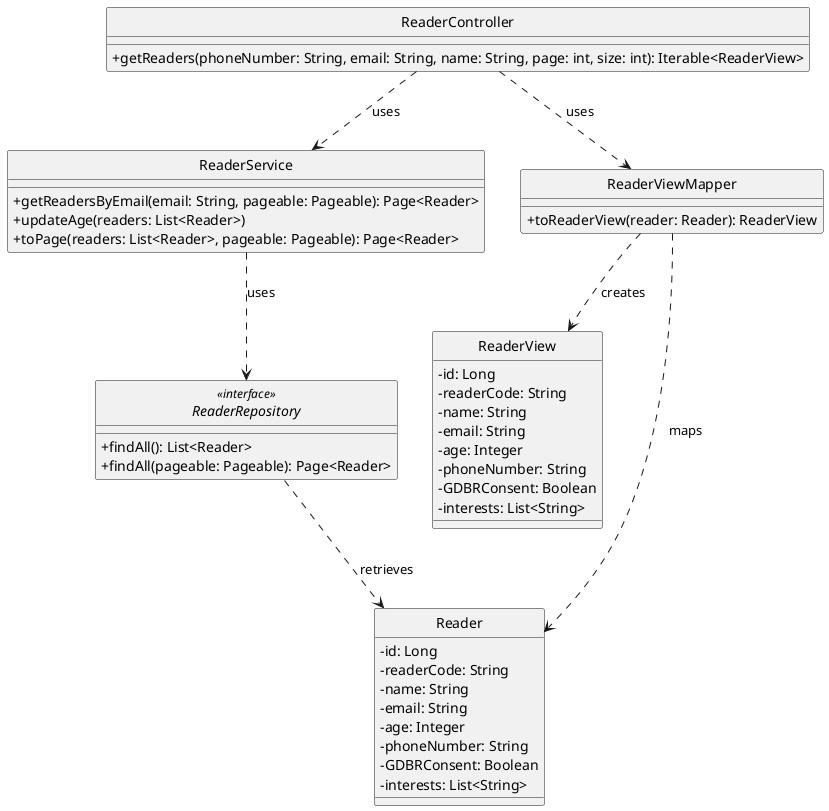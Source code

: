 @startuml
hide circle
skinparam classAttributeIconSize 0

class ReaderController {
    + getReaders(phoneNumber: String, email: String, name: String, page: int, size: int): Iterable<ReaderView>
}

class ReaderService {
    + getReadersByEmail(email: String, pageable: Pageable): Page<Reader>
    + updateAge(readers: List<Reader>)
    + toPage(readers: List<Reader>, pageable: Pageable): Page<Reader>
}

interface ReaderRepository <<interface>> {
    + findAll(): List<Reader>
    + findAll(pageable: Pageable): Page<Reader>
}

class ReaderViewMapper {
    + toReaderView(reader: Reader): ReaderView
}

class ReaderView {
    - id: Long
    - readerCode: String
    - name: String
    - email: String
    - age: Integer
    - phoneNumber: String
    - GDBRConsent: Boolean
    - interests: List<String>
}

class Reader {
    - id: Long
    - readerCode: String
    - name: String
    - email: String
    - age: Integer
    - phoneNumber: String
    - GDBRConsent: Boolean
    - interests: List<String>
}

ReaderController ..> ReaderService : uses
ReaderService ..> ReaderRepository : uses
ReaderController ..> ReaderViewMapper : uses
ReaderViewMapper ..> Reader : maps
ReaderViewMapper ..> ReaderView : creates
ReaderRepository ..> Reader : retrieves

@enduml
